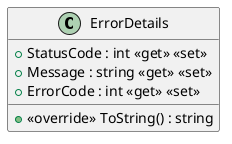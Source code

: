 @startuml
class ErrorDetails {
    + <<override>> ToString() : string
    + StatusCode : int <<get>> <<set>>
    + Message : string <<get>> <<set>>
    + ErrorCode : int <<get>> <<set>>
}
@enduml
